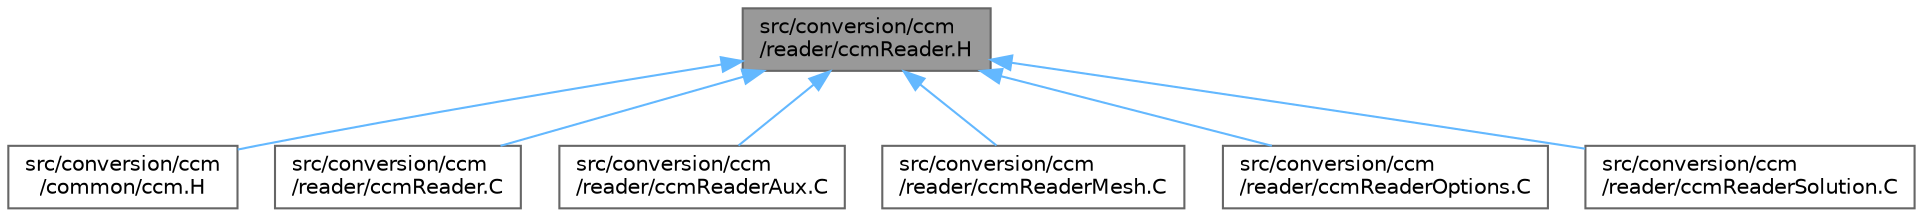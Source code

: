 digraph "src/conversion/ccm/reader/ccmReader.H"
{
 // LATEX_PDF_SIZE
  bgcolor="transparent";
  edge [fontname=Helvetica,fontsize=10,labelfontname=Helvetica,labelfontsize=10];
  node [fontname=Helvetica,fontsize=10,shape=box,height=0.2,width=0.4];
  Node1 [id="Node000001",label="src/conversion/ccm\l/reader/ccmReader.H",height=0.2,width=0.4,color="gray40", fillcolor="grey60", style="filled", fontcolor="black",tooltip=" "];
  Node1 -> Node2 [id="edge1_Node000001_Node000002",dir="back",color="steelblue1",style="solid",tooltip=" "];
  Node2 [id="Node000002",label="src/conversion/ccm\l/common/ccm.H",height=0.2,width=0.4,color="grey40", fillcolor="white", style="filled",URL="$ccm_8H.html",tooltip="Reader/writer for handling ccm files."];
  Node1 -> Node3 [id="edge2_Node000001_Node000003",dir="back",color="steelblue1",style="solid",tooltip=" "];
  Node3 [id="Node000003",label="src/conversion/ccm\l/reader/ccmReader.C",height=0.2,width=0.4,color="grey40", fillcolor="white", style="filled",URL="$ccmReader_8C.html",tooltip=" "];
  Node1 -> Node4 [id="edge3_Node000001_Node000004",dir="back",color="steelblue1",style="solid",tooltip=" "];
  Node4 [id="Node000004",label="src/conversion/ccm\l/reader/ccmReaderAux.C",height=0.2,width=0.4,color="grey40", fillcolor="white", style="filled",URL="$ccmReaderAux_8C.html",tooltip="read/write auxiliary files for aiding STARCD/OPENFOAM interoperability"];
  Node1 -> Node5 [id="edge4_Node000001_Node000005",dir="back",color="steelblue1",style="solid",tooltip=" "];
  Node5 [id="Node000005",label="src/conversion/ccm\l/reader/ccmReaderMesh.C",height=0.2,width=0.4,color="grey40", fillcolor="white", style="filled",URL="$ccmReaderMesh_8C.html",tooltip=" "];
  Node1 -> Node6 [id="edge5_Node000001_Node000006",dir="back",color="steelblue1",style="solid",tooltip=" "];
  Node6 [id="Node000006",label="src/conversion/ccm\l/reader/ccmReaderOptions.C",height=0.2,width=0.4,color="grey40", fillcolor="white", style="filled",URL="$ccmReaderOptions_8C.html",tooltip=" "];
  Node1 -> Node7 [id="edge6_Node000001_Node000007",dir="back",color="steelblue1",style="solid",tooltip=" "];
  Node7 [id="Node000007",label="src/conversion/ccm\l/reader/ccmReaderSolution.C",height=0.2,width=0.4,color="grey40", fillcolor="white", style="filled",URL="$ccmReaderSolution_8C.html",tooltip=" "];
}
